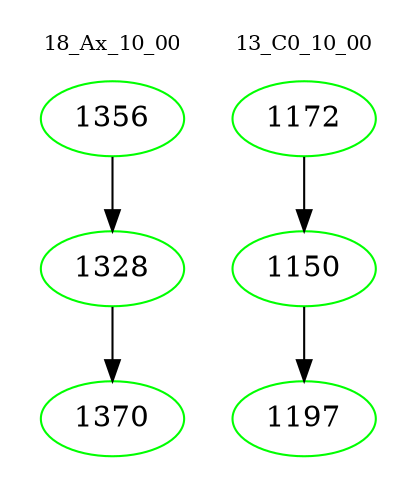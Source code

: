 digraph{
subgraph cluster_0 {
color = white
label = "18_Ax_10_00";
fontsize=10;
T0_1356 [label="1356", color="green"]
T0_1356 -> T0_1328 [color="black"]
T0_1328 [label="1328", color="green"]
T0_1328 -> T0_1370 [color="black"]
T0_1370 [label="1370", color="green"]
}
subgraph cluster_1 {
color = white
label = "13_C0_10_00";
fontsize=10;
T1_1172 [label="1172", color="green"]
T1_1172 -> T1_1150 [color="black"]
T1_1150 [label="1150", color="green"]
T1_1150 -> T1_1197 [color="black"]
T1_1197 [label="1197", color="green"]
}
}
